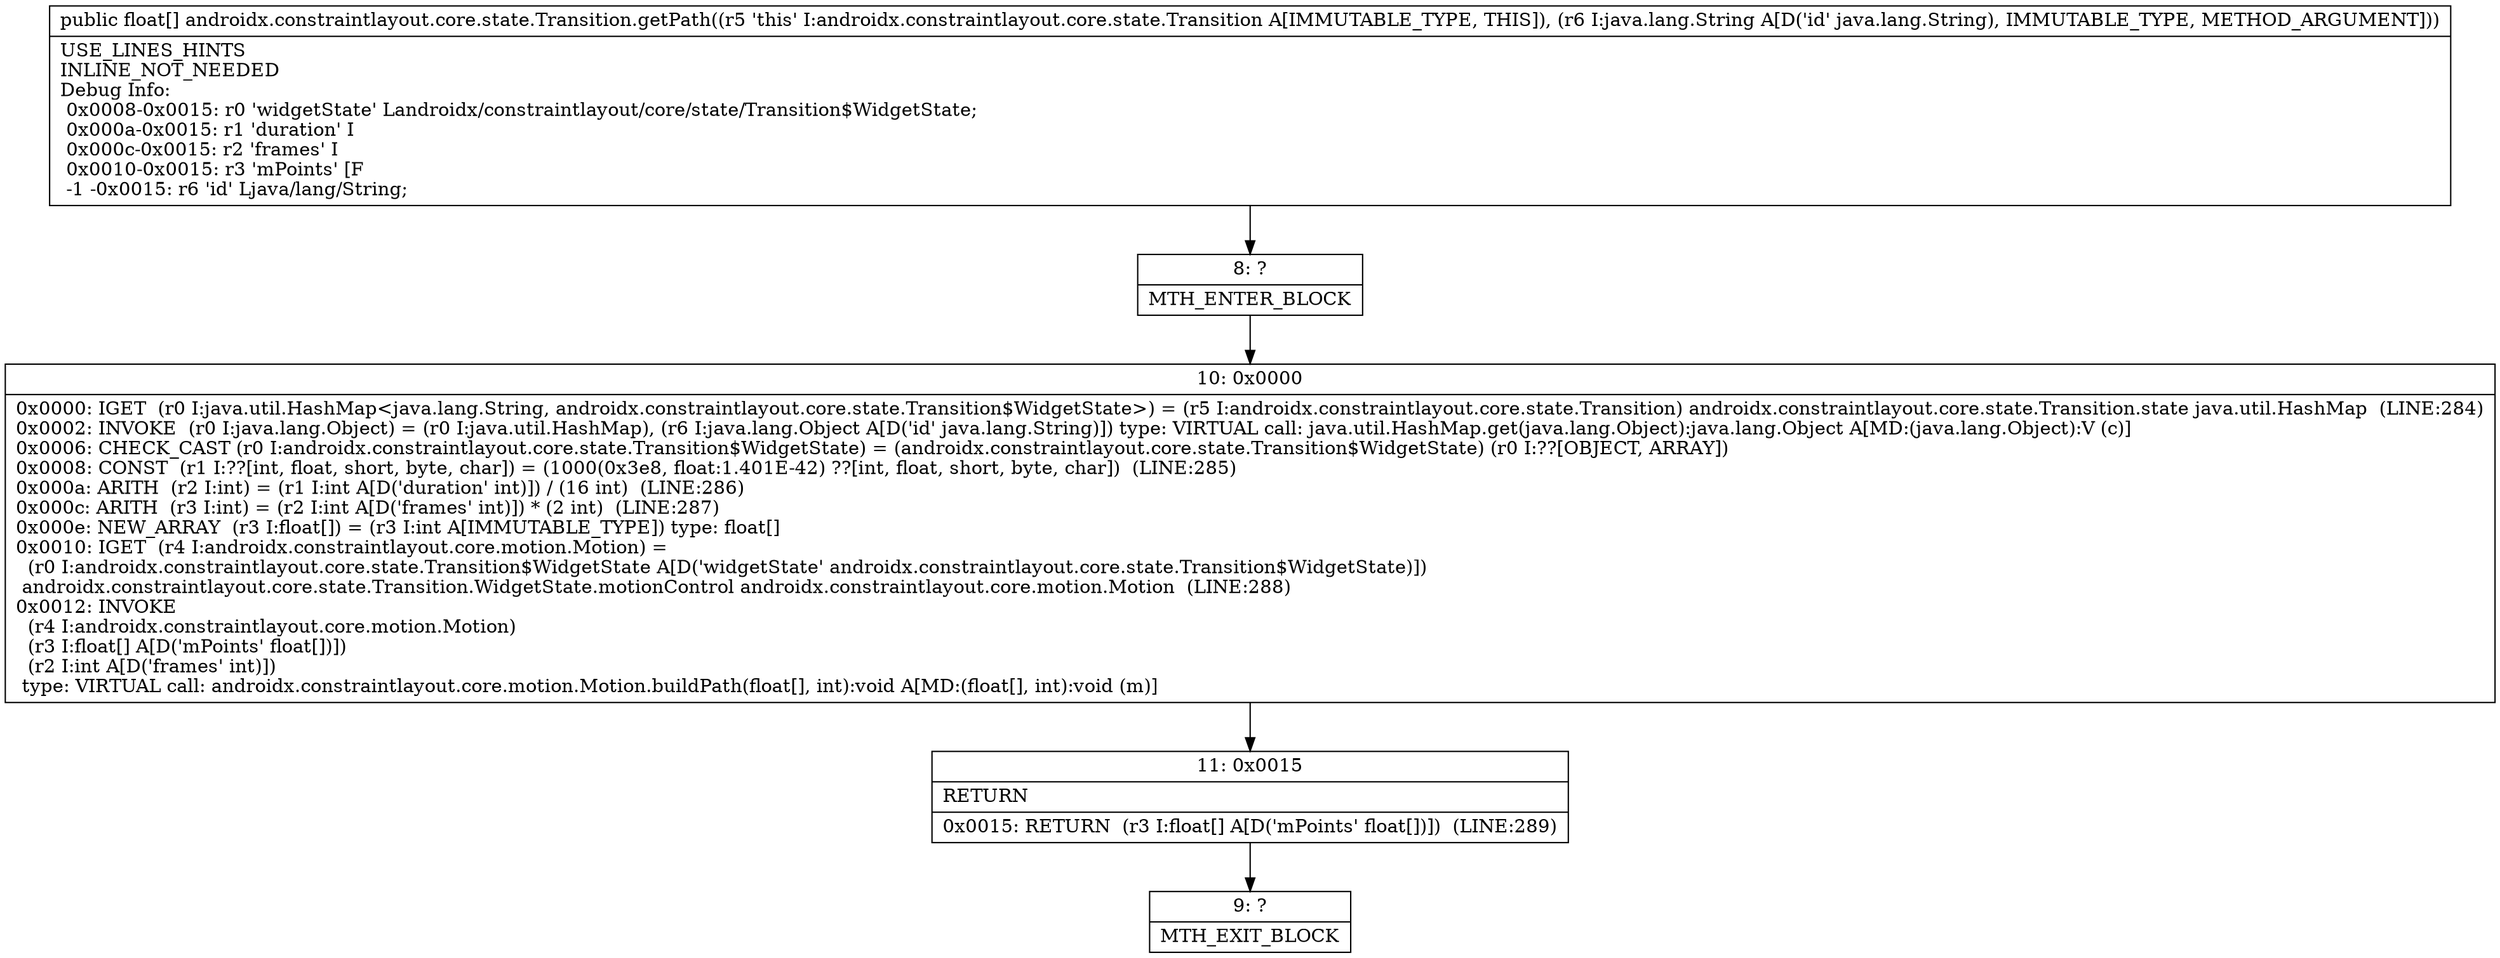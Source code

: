 digraph "CFG forandroidx.constraintlayout.core.state.Transition.getPath(Ljava\/lang\/String;)[F" {
Node_8 [shape=record,label="{8\:\ ?|MTH_ENTER_BLOCK\l}"];
Node_10 [shape=record,label="{10\:\ 0x0000|0x0000: IGET  (r0 I:java.util.HashMap\<java.lang.String, androidx.constraintlayout.core.state.Transition$WidgetState\>) = (r5 I:androidx.constraintlayout.core.state.Transition) androidx.constraintlayout.core.state.Transition.state java.util.HashMap  (LINE:284)\l0x0002: INVOKE  (r0 I:java.lang.Object) = (r0 I:java.util.HashMap), (r6 I:java.lang.Object A[D('id' java.lang.String)]) type: VIRTUAL call: java.util.HashMap.get(java.lang.Object):java.lang.Object A[MD:(java.lang.Object):V (c)]\l0x0006: CHECK_CAST (r0 I:androidx.constraintlayout.core.state.Transition$WidgetState) = (androidx.constraintlayout.core.state.Transition$WidgetState) (r0 I:??[OBJECT, ARRAY]) \l0x0008: CONST  (r1 I:??[int, float, short, byte, char]) = (1000(0x3e8, float:1.401E\-42) ??[int, float, short, byte, char])  (LINE:285)\l0x000a: ARITH  (r2 I:int) = (r1 I:int A[D('duration' int)]) \/ (16 int)  (LINE:286)\l0x000c: ARITH  (r3 I:int) = (r2 I:int A[D('frames' int)]) * (2 int)  (LINE:287)\l0x000e: NEW_ARRAY  (r3 I:float[]) = (r3 I:int A[IMMUTABLE_TYPE]) type: float[] \l0x0010: IGET  (r4 I:androidx.constraintlayout.core.motion.Motion) = \l  (r0 I:androidx.constraintlayout.core.state.Transition$WidgetState A[D('widgetState' androidx.constraintlayout.core.state.Transition$WidgetState)])\l androidx.constraintlayout.core.state.Transition.WidgetState.motionControl androidx.constraintlayout.core.motion.Motion  (LINE:288)\l0x0012: INVOKE  \l  (r4 I:androidx.constraintlayout.core.motion.Motion)\l  (r3 I:float[] A[D('mPoints' float[])])\l  (r2 I:int A[D('frames' int)])\l type: VIRTUAL call: androidx.constraintlayout.core.motion.Motion.buildPath(float[], int):void A[MD:(float[], int):void (m)]\l}"];
Node_11 [shape=record,label="{11\:\ 0x0015|RETURN\l|0x0015: RETURN  (r3 I:float[] A[D('mPoints' float[])])  (LINE:289)\l}"];
Node_9 [shape=record,label="{9\:\ ?|MTH_EXIT_BLOCK\l}"];
MethodNode[shape=record,label="{public float[] androidx.constraintlayout.core.state.Transition.getPath((r5 'this' I:androidx.constraintlayout.core.state.Transition A[IMMUTABLE_TYPE, THIS]), (r6 I:java.lang.String A[D('id' java.lang.String), IMMUTABLE_TYPE, METHOD_ARGUMENT]))  | USE_LINES_HINTS\lINLINE_NOT_NEEDED\lDebug Info:\l  0x0008\-0x0015: r0 'widgetState' Landroidx\/constraintlayout\/core\/state\/Transition$WidgetState;\l  0x000a\-0x0015: r1 'duration' I\l  0x000c\-0x0015: r2 'frames' I\l  0x0010\-0x0015: r3 'mPoints' [F\l  \-1 \-0x0015: r6 'id' Ljava\/lang\/String;\l}"];
MethodNode -> Node_8;Node_8 -> Node_10;
Node_10 -> Node_11;
Node_11 -> Node_9;
}

